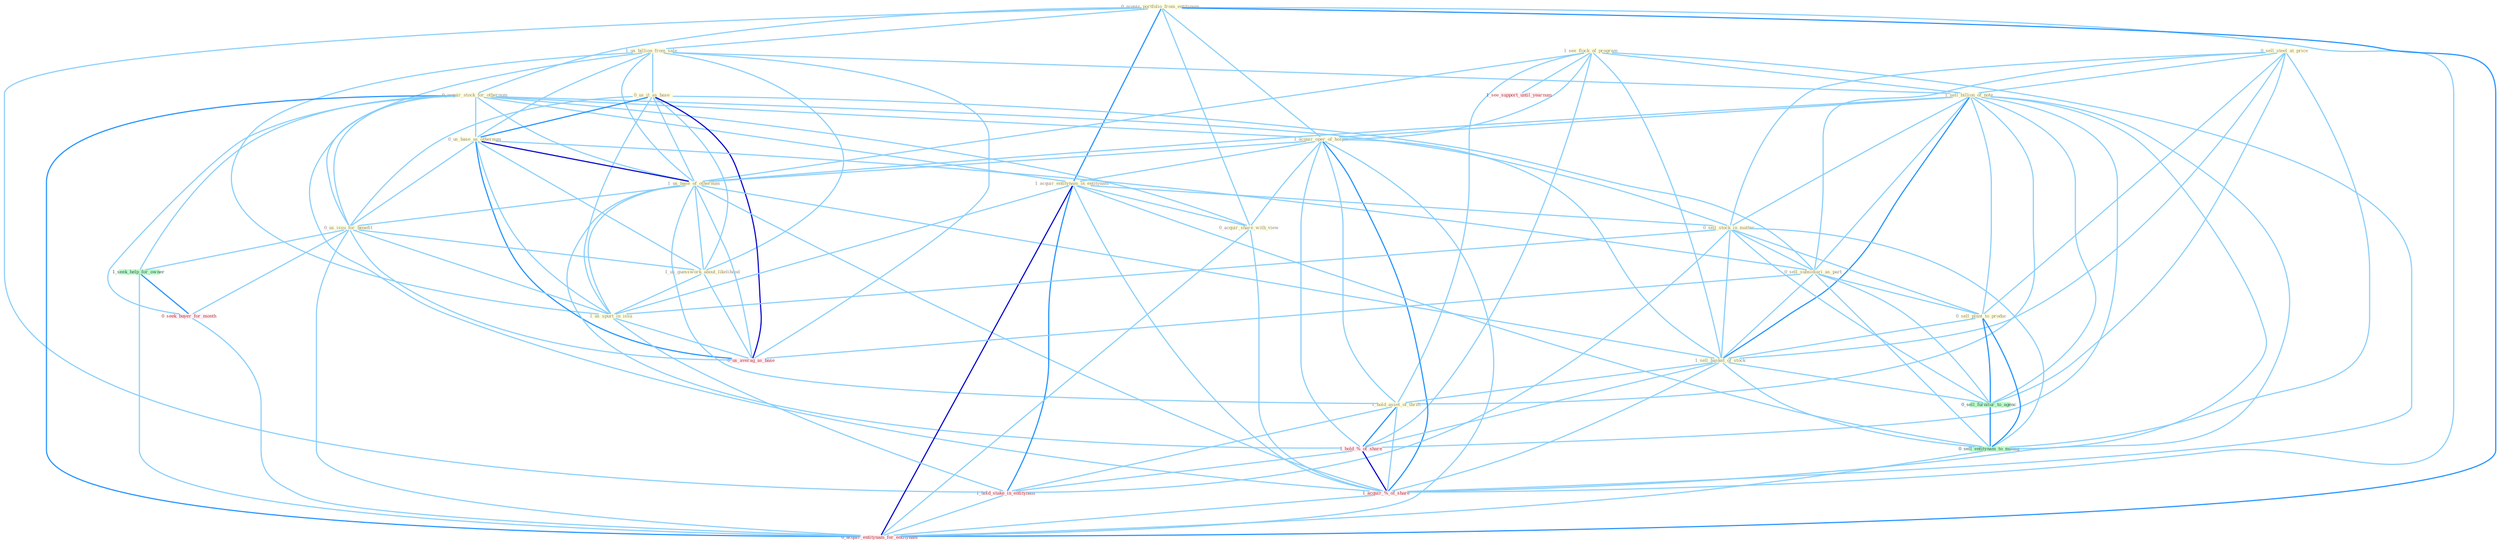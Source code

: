 Graph G{ 
    node
    [shape=polygon,style=filled,width=.5,height=.06,color="#BDFCC9",fixedsize=true,fontsize=4,
    fontcolor="#2f4f4f"];
    {node
    [color="#ffffe0", fontcolor="#8b7d6b"] "0_acquir_portfolio_from_entitynam " "1_us_billion_from_sale " "1_see_flock_of_program " "0_sell_steel_at_price " "1_sell_billion_of_note " "0_acquir_stock_for_othernum " "0_us_it_as_base " "0_us_base_as_othernum " "1_acquir_oper_of_hospit " "1_us_base_of_othernum " "1_acquir_entitynam_in_entitynam " "0_sell_stock_in_matter " "0_sell_subsidiari_as_part " "0_us_issu_for_benefit " "1_us_guesswork_about_likelihood " "0_sell_plant_to_produc " "1_sell_basket_of_stock " "1_hold_asset_of_thrift " "1_us_spurt_in_issu " "0_acquir_share_with_view "}
{node [color="#fff0f5", fontcolor="#b22222"] "1_hold_%_of_share " "1_hold_stake_in_entitynam " "0_seek_buyer_for_month " "1_acquir_%_of_share " "1_see_support_until_yearnum " "0_us_averag_as_base " "0_acquir_entitynam_for_entitynam "}
edge [color="#B0E2FF"];

	"0_acquir_portfolio_from_entitynam " -- "1_us_billion_from_sale " [w="1", color="#87cefa" ];
	"0_acquir_portfolio_from_entitynam " -- "0_acquir_stock_for_othernum " [w="1", color="#87cefa" ];
	"0_acquir_portfolio_from_entitynam " -- "1_acquir_oper_of_hospit " [w="1", color="#87cefa" ];
	"0_acquir_portfolio_from_entitynam " -- "1_acquir_entitynam_in_entitynam " [w="2", color="#1e90ff" , len=0.8];
	"0_acquir_portfolio_from_entitynam " -- "0_acquir_share_with_view " [w="1", color="#87cefa" ];
	"0_acquir_portfolio_from_entitynam " -- "1_hold_stake_in_entitynam " [w="1", color="#87cefa" ];
	"0_acquir_portfolio_from_entitynam " -- "1_acquir_%_of_share " [w="1", color="#87cefa" ];
	"0_acquir_portfolio_from_entitynam " -- "0_acquir_entitynam_for_entitynam " [w="2", color="#1e90ff" , len=0.8];
	"1_us_billion_from_sale " -- "1_sell_billion_of_note " [w="1", color="#87cefa" ];
	"1_us_billion_from_sale " -- "0_us_it_as_base " [w="1", color="#87cefa" ];
	"1_us_billion_from_sale " -- "0_us_base_as_othernum " [w="1", color="#87cefa" ];
	"1_us_billion_from_sale " -- "1_us_base_of_othernum " [w="1", color="#87cefa" ];
	"1_us_billion_from_sale " -- "0_us_issu_for_benefit " [w="1", color="#87cefa" ];
	"1_us_billion_from_sale " -- "1_us_guesswork_about_likelihood " [w="1", color="#87cefa" ];
	"1_us_billion_from_sale " -- "1_us_spurt_in_issu " [w="1", color="#87cefa" ];
	"1_us_billion_from_sale " -- "0_us_averag_as_base " [w="1", color="#87cefa" ];
	"1_see_flock_of_program " -- "1_sell_billion_of_note " [w="1", color="#87cefa" ];
	"1_see_flock_of_program " -- "1_acquir_oper_of_hospit " [w="1", color="#87cefa" ];
	"1_see_flock_of_program " -- "1_us_base_of_othernum " [w="1", color="#87cefa" ];
	"1_see_flock_of_program " -- "1_sell_basket_of_stock " [w="1", color="#87cefa" ];
	"1_see_flock_of_program " -- "1_hold_asset_of_thrift " [w="1", color="#87cefa" ];
	"1_see_flock_of_program " -- "1_hold_%_of_share " [w="1", color="#87cefa" ];
	"1_see_flock_of_program " -- "1_acquir_%_of_share " [w="1", color="#87cefa" ];
	"1_see_flock_of_program " -- "1_see_support_until_yearnum " [w="1", color="#87cefa" ];
	"0_sell_steel_at_price " -- "1_sell_billion_of_note " [w="1", color="#87cefa" ];
	"0_sell_steel_at_price " -- "0_sell_stock_in_matter " [w="1", color="#87cefa" ];
	"0_sell_steel_at_price " -- "0_sell_subsidiari_as_part " [w="1", color="#87cefa" ];
	"0_sell_steel_at_price " -- "0_sell_plant_to_produc " [w="1", color="#87cefa" ];
	"0_sell_steel_at_price " -- "1_sell_basket_of_stock " [w="1", color="#87cefa" ];
	"0_sell_steel_at_price " -- "0_sell_furnitur_to_agenc " [w="1", color="#87cefa" ];
	"0_sell_steel_at_price " -- "0_sell_entitynam_to_manag " [w="1", color="#87cefa" ];
	"1_sell_billion_of_note " -- "1_acquir_oper_of_hospit " [w="1", color="#87cefa" ];
	"1_sell_billion_of_note " -- "1_us_base_of_othernum " [w="1", color="#87cefa" ];
	"1_sell_billion_of_note " -- "0_sell_stock_in_matter " [w="1", color="#87cefa" ];
	"1_sell_billion_of_note " -- "0_sell_subsidiari_as_part " [w="1", color="#87cefa" ];
	"1_sell_billion_of_note " -- "0_sell_plant_to_produc " [w="1", color="#87cefa" ];
	"1_sell_billion_of_note " -- "1_sell_basket_of_stock " [w="2", color="#1e90ff" , len=0.8];
	"1_sell_billion_of_note " -- "1_hold_asset_of_thrift " [w="1", color="#87cefa" ];
	"1_sell_billion_of_note " -- "1_hold_%_of_share " [w="1", color="#87cefa" ];
	"1_sell_billion_of_note " -- "1_acquir_%_of_share " [w="1", color="#87cefa" ];
	"1_sell_billion_of_note " -- "0_sell_furnitur_to_agenc " [w="1", color="#87cefa" ];
	"1_sell_billion_of_note " -- "0_sell_entitynam_to_manag " [w="1", color="#87cefa" ];
	"0_acquir_stock_for_othernum " -- "0_us_base_as_othernum " [w="1", color="#87cefa" ];
	"0_acquir_stock_for_othernum " -- "1_acquir_oper_of_hospit " [w="1", color="#87cefa" ];
	"0_acquir_stock_for_othernum " -- "1_us_base_of_othernum " [w="1", color="#87cefa" ];
	"0_acquir_stock_for_othernum " -- "1_acquir_entitynam_in_entitynam " [w="1", color="#87cefa" ];
	"0_acquir_stock_for_othernum " -- "0_sell_stock_in_matter " [w="1", color="#87cefa" ];
	"0_acquir_stock_for_othernum " -- "0_us_issu_for_benefit " [w="1", color="#87cefa" ];
	"0_acquir_stock_for_othernum " -- "0_acquir_share_with_view " [w="1", color="#87cefa" ];
	"0_acquir_stock_for_othernum " -- "1_seek_help_for_owner " [w="1", color="#87cefa" ];
	"0_acquir_stock_for_othernum " -- "0_seek_buyer_for_month " [w="1", color="#87cefa" ];
	"0_acquir_stock_for_othernum " -- "1_acquir_%_of_share " [w="1", color="#87cefa" ];
	"0_acquir_stock_for_othernum " -- "0_acquir_entitynam_for_entitynam " [w="2", color="#1e90ff" , len=0.8];
	"0_us_it_as_base " -- "0_us_base_as_othernum " [w="2", color="#1e90ff" , len=0.8];
	"0_us_it_as_base " -- "1_us_base_of_othernum " [w="1", color="#87cefa" ];
	"0_us_it_as_base " -- "0_sell_subsidiari_as_part " [w="1", color="#87cefa" ];
	"0_us_it_as_base " -- "0_us_issu_for_benefit " [w="1", color="#87cefa" ];
	"0_us_it_as_base " -- "1_us_guesswork_about_likelihood " [w="1", color="#87cefa" ];
	"0_us_it_as_base " -- "1_us_spurt_in_issu " [w="1", color="#87cefa" ];
	"0_us_it_as_base " -- "0_us_averag_as_base " [w="3", color="#0000cd" , len=0.6];
	"0_us_base_as_othernum " -- "1_us_base_of_othernum " [w="3", color="#0000cd" , len=0.6];
	"0_us_base_as_othernum " -- "0_sell_subsidiari_as_part " [w="1", color="#87cefa" ];
	"0_us_base_as_othernum " -- "0_us_issu_for_benefit " [w="1", color="#87cefa" ];
	"0_us_base_as_othernum " -- "1_us_guesswork_about_likelihood " [w="1", color="#87cefa" ];
	"0_us_base_as_othernum " -- "1_us_spurt_in_issu " [w="1", color="#87cefa" ];
	"0_us_base_as_othernum " -- "0_us_averag_as_base " [w="2", color="#1e90ff" , len=0.8];
	"1_acquir_oper_of_hospit " -- "1_us_base_of_othernum " [w="1", color="#87cefa" ];
	"1_acquir_oper_of_hospit " -- "1_acquir_entitynam_in_entitynam " [w="1", color="#87cefa" ];
	"1_acquir_oper_of_hospit " -- "1_sell_basket_of_stock " [w="1", color="#87cefa" ];
	"1_acquir_oper_of_hospit " -- "1_hold_asset_of_thrift " [w="1", color="#87cefa" ];
	"1_acquir_oper_of_hospit " -- "0_acquir_share_with_view " [w="1", color="#87cefa" ];
	"1_acquir_oper_of_hospit " -- "1_hold_%_of_share " [w="1", color="#87cefa" ];
	"1_acquir_oper_of_hospit " -- "1_acquir_%_of_share " [w="2", color="#1e90ff" , len=0.8];
	"1_acquir_oper_of_hospit " -- "0_acquir_entitynam_for_entitynam " [w="1", color="#87cefa" ];
	"1_us_base_of_othernum " -- "0_us_issu_for_benefit " [w="1", color="#87cefa" ];
	"1_us_base_of_othernum " -- "1_us_guesswork_about_likelihood " [w="1", color="#87cefa" ];
	"1_us_base_of_othernum " -- "1_sell_basket_of_stock " [w="1", color="#87cefa" ];
	"1_us_base_of_othernum " -- "1_hold_asset_of_thrift " [w="1", color="#87cefa" ];
	"1_us_base_of_othernum " -- "1_us_spurt_in_issu " [w="1", color="#87cefa" ];
	"1_us_base_of_othernum " -- "1_hold_%_of_share " [w="1", color="#87cefa" ];
	"1_us_base_of_othernum " -- "1_acquir_%_of_share " [w="1", color="#87cefa" ];
	"1_us_base_of_othernum " -- "0_us_averag_as_base " [w="1", color="#87cefa" ];
	"1_acquir_entitynam_in_entitynam " -- "0_sell_stock_in_matter " [w="1", color="#87cefa" ];
	"1_acquir_entitynam_in_entitynam " -- "1_us_spurt_in_issu " [w="1", color="#87cefa" ];
	"1_acquir_entitynam_in_entitynam " -- "0_acquir_share_with_view " [w="1", color="#87cefa" ];
	"1_acquir_entitynam_in_entitynam " -- "1_hold_stake_in_entitynam " [w="2", color="#1e90ff" , len=0.8];
	"1_acquir_entitynam_in_entitynam " -- "1_acquir_%_of_share " [w="1", color="#87cefa" ];
	"1_acquir_entitynam_in_entitynam " -- "0_sell_entitynam_to_manag " [w="1", color="#87cefa" ];
	"1_acquir_entitynam_in_entitynam " -- "0_acquir_entitynam_for_entitynam " [w="3", color="#0000cd" , len=0.6];
	"0_sell_stock_in_matter " -- "0_sell_subsidiari_as_part " [w="1", color="#87cefa" ];
	"0_sell_stock_in_matter " -- "0_sell_plant_to_produc " [w="1", color="#87cefa" ];
	"0_sell_stock_in_matter " -- "1_sell_basket_of_stock " [w="1", color="#87cefa" ];
	"0_sell_stock_in_matter " -- "1_us_spurt_in_issu " [w="1", color="#87cefa" ];
	"0_sell_stock_in_matter " -- "1_hold_stake_in_entitynam " [w="1", color="#87cefa" ];
	"0_sell_stock_in_matter " -- "0_sell_furnitur_to_agenc " [w="1", color="#87cefa" ];
	"0_sell_stock_in_matter " -- "0_sell_entitynam_to_manag " [w="1", color="#87cefa" ];
	"0_sell_subsidiari_as_part " -- "0_sell_plant_to_produc " [w="1", color="#87cefa" ];
	"0_sell_subsidiari_as_part " -- "1_sell_basket_of_stock " [w="1", color="#87cefa" ];
	"0_sell_subsidiari_as_part " -- "0_sell_furnitur_to_agenc " [w="1", color="#87cefa" ];
	"0_sell_subsidiari_as_part " -- "0_us_averag_as_base " [w="1", color="#87cefa" ];
	"0_sell_subsidiari_as_part " -- "0_sell_entitynam_to_manag " [w="1", color="#87cefa" ];
	"0_us_issu_for_benefit " -- "1_us_guesswork_about_likelihood " [w="1", color="#87cefa" ];
	"0_us_issu_for_benefit " -- "1_us_spurt_in_issu " [w="1", color="#87cefa" ];
	"0_us_issu_for_benefit " -- "1_seek_help_for_owner " [w="1", color="#87cefa" ];
	"0_us_issu_for_benefit " -- "0_seek_buyer_for_month " [w="1", color="#87cefa" ];
	"0_us_issu_for_benefit " -- "0_us_averag_as_base " [w="1", color="#87cefa" ];
	"0_us_issu_for_benefit " -- "0_acquir_entitynam_for_entitynam " [w="1", color="#87cefa" ];
	"1_us_guesswork_about_likelihood " -- "1_us_spurt_in_issu " [w="1", color="#87cefa" ];
	"1_us_guesswork_about_likelihood " -- "0_us_averag_as_base " [w="1", color="#87cefa" ];
	"0_sell_plant_to_produc " -- "1_sell_basket_of_stock " [w="1", color="#87cefa" ];
	"0_sell_plant_to_produc " -- "0_sell_furnitur_to_agenc " [w="2", color="#1e90ff" , len=0.8];
	"0_sell_plant_to_produc " -- "0_sell_entitynam_to_manag " [w="2", color="#1e90ff" , len=0.8];
	"1_sell_basket_of_stock " -- "1_hold_asset_of_thrift " [w="1", color="#87cefa" ];
	"1_sell_basket_of_stock " -- "1_hold_%_of_share " [w="1", color="#87cefa" ];
	"1_sell_basket_of_stock " -- "1_acquir_%_of_share " [w="1", color="#87cefa" ];
	"1_sell_basket_of_stock " -- "0_sell_furnitur_to_agenc " [w="1", color="#87cefa" ];
	"1_sell_basket_of_stock " -- "0_sell_entitynam_to_manag " [w="1", color="#87cefa" ];
	"1_hold_asset_of_thrift " -- "1_hold_%_of_share " [w="2", color="#1e90ff" , len=0.8];
	"1_hold_asset_of_thrift " -- "1_hold_stake_in_entitynam " [w="1", color="#87cefa" ];
	"1_hold_asset_of_thrift " -- "1_acquir_%_of_share " [w="1", color="#87cefa" ];
	"1_us_spurt_in_issu " -- "1_hold_stake_in_entitynam " [w="1", color="#87cefa" ];
	"1_us_spurt_in_issu " -- "0_us_averag_as_base " [w="1", color="#87cefa" ];
	"0_acquir_share_with_view " -- "1_acquir_%_of_share " [w="1", color="#87cefa" ];
	"0_acquir_share_with_view " -- "0_acquir_entitynam_for_entitynam " [w="1", color="#87cefa" ];
	"1_hold_%_of_share " -- "1_hold_stake_in_entitynam " [w="1", color="#87cefa" ];
	"1_hold_%_of_share " -- "1_acquir_%_of_share " [w="3", color="#0000cd" , len=0.6];
	"1_hold_stake_in_entitynam " -- "0_acquir_entitynam_for_entitynam " [w="1", color="#87cefa" ];
	"1_seek_help_for_owner " -- "0_seek_buyer_for_month " [w="2", color="#1e90ff" , len=0.8];
	"1_seek_help_for_owner " -- "0_acquir_entitynam_for_entitynam " [w="1", color="#87cefa" ];
	"0_seek_buyer_for_month " -- "0_acquir_entitynam_for_entitynam " [w="1", color="#87cefa" ];
	"1_acquir_%_of_share " -- "0_acquir_entitynam_for_entitynam " [w="1", color="#87cefa" ];
	"0_sell_furnitur_to_agenc " -- "0_sell_entitynam_to_manag " [w="2", color="#1e90ff" , len=0.8];
	"0_sell_entitynam_to_manag " -- "0_acquir_entitynam_for_entitynam " [w="1", color="#87cefa" ];
}